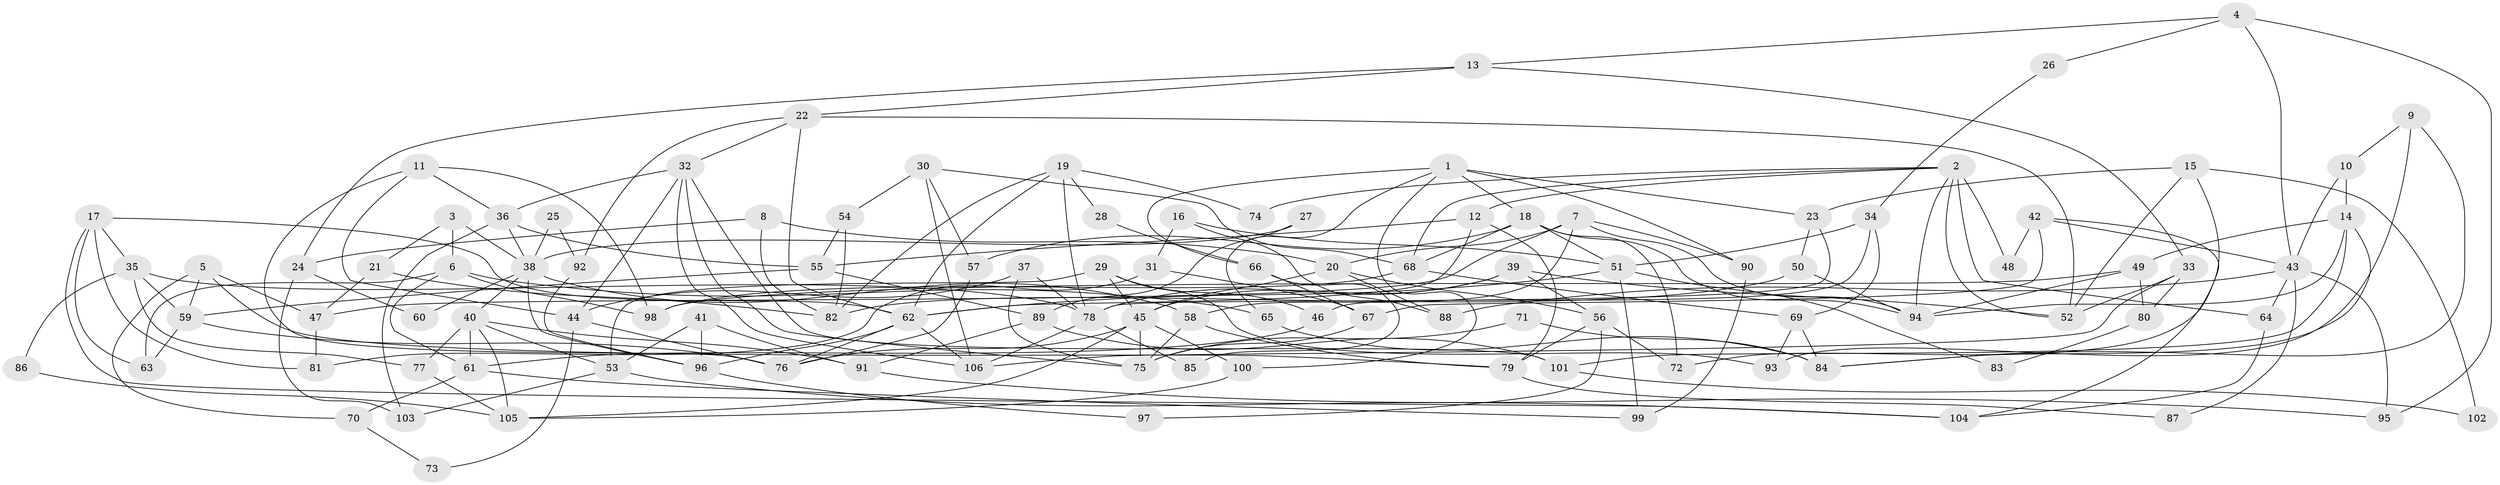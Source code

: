 // Generated by graph-tools (version 1.1) at 2025/26/03/09/25 03:26:09]
// undirected, 106 vertices, 212 edges
graph export_dot {
graph [start="1"]
  node [color=gray90,style=filled];
  1;
  2;
  3;
  4;
  5;
  6;
  7;
  8;
  9;
  10;
  11;
  12;
  13;
  14;
  15;
  16;
  17;
  18;
  19;
  20;
  21;
  22;
  23;
  24;
  25;
  26;
  27;
  28;
  29;
  30;
  31;
  32;
  33;
  34;
  35;
  36;
  37;
  38;
  39;
  40;
  41;
  42;
  43;
  44;
  45;
  46;
  47;
  48;
  49;
  50;
  51;
  52;
  53;
  54;
  55;
  56;
  57;
  58;
  59;
  60;
  61;
  62;
  63;
  64;
  65;
  66;
  67;
  68;
  69;
  70;
  71;
  72;
  73;
  74;
  75;
  76;
  77;
  78;
  79;
  80;
  81;
  82;
  83;
  84;
  85;
  86;
  87;
  88;
  89;
  90;
  91;
  92;
  93;
  94;
  95;
  96;
  97;
  98;
  99;
  100;
  101;
  102;
  103;
  104;
  105;
  106;
  1 -- 90;
  1 -- 65;
  1 -- 18;
  1 -- 23;
  1 -- 66;
  1 -- 100;
  2 -- 12;
  2 -- 94;
  2 -- 48;
  2 -- 52;
  2 -- 64;
  2 -- 68;
  2 -- 74;
  3 -- 38;
  3 -- 21;
  3 -- 6;
  4 -- 13;
  4 -- 95;
  4 -- 26;
  4 -- 43;
  5 -- 47;
  5 -- 59;
  5 -- 70;
  5 -- 79;
  6 -- 63;
  6 -- 61;
  6 -- 65;
  6 -- 98;
  7 -- 94;
  7 -- 20;
  7 -- 47;
  7 -- 58;
  7 -- 90;
  8 -- 82;
  8 -- 20;
  8 -- 24;
  9 -- 93;
  9 -- 84;
  9 -- 10;
  10 -- 14;
  10 -- 43;
  11 -- 98;
  11 -- 44;
  11 -- 36;
  11 -- 76;
  12 -- 62;
  12 -- 79;
  12 -- 55;
  13 -- 22;
  13 -- 24;
  13 -- 33;
  14 -- 101;
  14 -- 49;
  14 -- 84;
  14 -- 94;
  15 -- 52;
  15 -- 23;
  15 -- 72;
  15 -- 102;
  16 -- 51;
  16 -- 88;
  16 -- 31;
  17 -- 62;
  17 -- 35;
  17 -- 63;
  17 -- 81;
  17 -- 104;
  18 -- 57;
  18 -- 51;
  18 -- 68;
  18 -- 72;
  18 -- 94;
  19 -- 78;
  19 -- 62;
  19 -- 28;
  19 -- 74;
  19 -- 82;
  20 -- 45;
  20 -- 56;
  20 -- 88;
  21 -- 82;
  21 -- 47;
  22 -- 52;
  22 -- 32;
  22 -- 62;
  22 -- 92;
  23 -- 78;
  23 -- 50;
  24 -- 103;
  24 -- 60;
  25 -- 92;
  25 -- 38;
  26 -- 34;
  27 -- 38;
  27 -- 89;
  28 -- 66;
  29 -- 45;
  29 -- 53;
  29 -- 46;
  29 -- 93;
  30 -- 68;
  30 -- 106;
  30 -- 54;
  30 -- 57;
  31 -- 67;
  31 -- 81;
  32 -- 44;
  32 -- 36;
  32 -- 75;
  32 -- 101;
  32 -- 106;
  33 -- 106;
  33 -- 52;
  33 -- 80;
  34 -- 46;
  34 -- 51;
  34 -- 69;
  35 -- 78;
  35 -- 59;
  35 -- 77;
  35 -- 86;
  36 -- 55;
  36 -- 38;
  36 -- 103;
  37 -- 75;
  37 -- 78;
  37 -- 44;
  38 -- 58;
  38 -- 40;
  38 -- 60;
  38 -- 96;
  39 -- 52;
  39 -- 56;
  39 -- 45;
  39 -- 78;
  40 -- 105;
  40 -- 53;
  40 -- 61;
  40 -- 77;
  40 -- 91;
  41 -- 53;
  41 -- 96;
  41 -- 91;
  42 -- 43;
  42 -- 104;
  42 -- 48;
  42 -- 67;
  43 -- 64;
  43 -- 87;
  43 -- 88;
  43 -- 95;
  44 -- 76;
  44 -- 73;
  45 -- 100;
  45 -- 75;
  45 -- 76;
  45 -- 105;
  46 -- 61;
  47 -- 81;
  49 -- 98;
  49 -- 94;
  49 -- 80;
  50 -- 94;
  50 -- 82;
  51 -- 62;
  51 -- 83;
  51 -- 99;
  53 -- 104;
  53 -- 103;
  54 -- 82;
  54 -- 55;
  55 -- 59;
  55 -- 89;
  56 -- 79;
  56 -- 72;
  56 -- 97;
  57 -- 76;
  58 -- 75;
  58 -- 79;
  59 -- 76;
  59 -- 63;
  61 -- 70;
  61 -- 99;
  62 -- 76;
  62 -- 96;
  62 -- 106;
  64 -- 104;
  65 -- 84;
  66 -- 67;
  66 -- 85;
  67 -- 75;
  68 -- 69;
  68 -- 98;
  69 -- 84;
  69 -- 93;
  70 -- 73;
  71 -- 84;
  71 -- 75;
  77 -- 105;
  78 -- 106;
  78 -- 85;
  79 -- 87;
  80 -- 83;
  86 -- 105;
  89 -- 91;
  89 -- 101;
  90 -- 99;
  91 -- 95;
  92 -- 96;
  96 -- 97;
  100 -- 105;
  101 -- 102;
}
